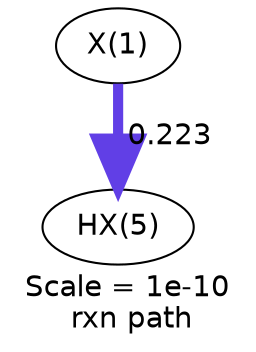 digraph reaction_paths {
center=1;
s50 -> s51[fontname="Helvetica", style="setlinewidth(4.87)", arrowsize=2.43, color="0.7, 0.723, 0.9"
, label=" 0.223"];
s50 [ fontname="Helvetica", label="X(1)"];
s51 [ fontname="Helvetica", label="HX(5)"];
 label = "Scale = 1e-10\l rxn path";
 fontname = "Helvetica";
}
